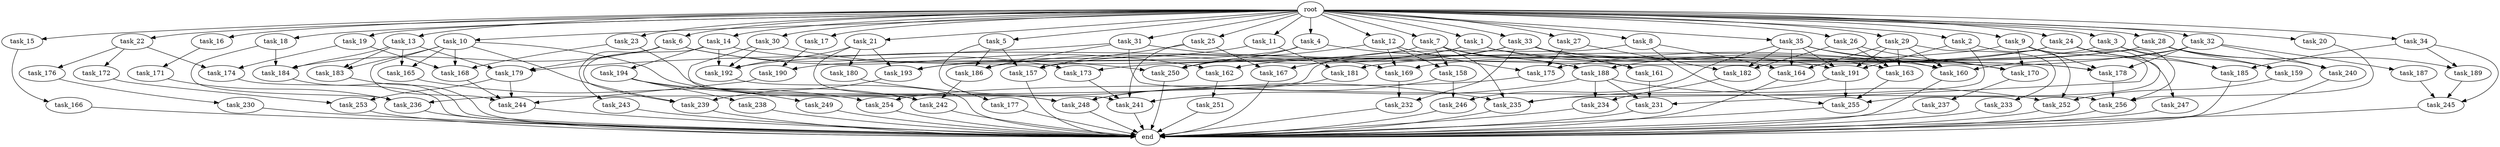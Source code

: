 digraph G {
  root [size="0.000000"];
  task_1 [size="1.024000"];
  task_2 [size="1.024000"];
  task_3 [size="1.024000"];
  task_4 [size="1.024000"];
  task_5 [size="1.024000"];
  task_6 [size="1.024000"];
  task_7 [size="1.024000"];
  task_8 [size="1.024000"];
  task_9 [size="1.024000"];
  task_10 [size="1.024000"];
  task_11 [size="1.024000"];
  task_12 [size="1.024000"];
  task_13 [size="1.024000"];
  task_14 [size="1.024000"];
  task_15 [size="1.024000"];
  task_16 [size="1.024000"];
  task_17 [size="1.024000"];
  task_18 [size="1.024000"];
  task_19 [size="1.024000"];
  task_20 [size="1.024000"];
  task_21 [size="1.024000"];
  task_22 [size="1.024000"];
  task_23 [size="1.024000"];
  task_24 [size="1.024000"];
  task_25 [size="1.024000"];
  task_26 [size="1.024000"];
  task_27 [size="1.024000"];
  task_28 [size="1.024000"];
  task_29 [size="1.024000"];
  task_30 [size="1.024000"];
  task_31 [size="1.024000"];
  task_32 [size="1.024000"];
  task_33 [size="1.024000"];
  task_34 [size="1.024000"];
  task_35 [size="1.024000"];
  task_157 [size="1108101562.368000"];
  task_158 [size="1005022347.264000"];
  task_159 [size="558345748.480000"];
  task_160 [size="1803886264.320000"];
  task_161 [size="343597383.680000"];
  task_162 [size="446676598.784000"];
  task_163 [size="481036337.152000"];
  task_164 [size="944892805.120000"];
  task_165 [size="352187318.272000"];
  task_166 [size="34359738.368000"];
  task_167 [size="893353197.568000"];
  task_168 [size="1382979469.312000"];
  task_169 [size="970662608.896000"];
  task_170 [size="695784701.952000"];
  task_171 [size="858993459.200000"];
  task_172 [size="77309411.328000"];
  task_173 [size="446676598.784000"];
  task_174 [size="773094113.280000"];
  task_175 [size="1632087572.480000"];
  task_176 [size="77309411.328000"];
  task_177 [size="214748364.800000"];
  task_178 [size="1889785610.240000"];
  task_179 [size="661424963.584000"];
  task_180 [size="214748364.800000"];
  task_181 [size="1116691496.960000"];
  task_182 [size="635655159.808000"];
  task_183 [size="352187318.272000"];
  task_184 [size="558345748.480000"];
  task_185 [size="1039382085.632000"];
  task_186 [size="1211180777.472000"];
  task_187 [size="858993459.200000"];
  task_188 [size="833223655.424000"];
  task_189 [size="446676598.784000"];
  task_190 [size="635655159.808000"];
  task_191 [size="1666447310.848000"];
  task_192 [size="1047972020.224000"];
  task_193 [size="1219770712.064000"];
  task_194 [size="214748364.800000"];
  task_230 [size="77309411.328000"];
  task_231 [size="292057776.128000"];
  task_232 [size="343597383.680000"];
  task_233 [size="309237645.312000"];
  task_234 [size="214748364.800000"];
  task_235 [size="1632087572.480000"];
  task_236 [size="558345748.480000"];
  task_237 [size="420906795.008000"];
  task_238 [size="77309411.328000"];
  task_239 [size="661424963.584000"];
  task_240 [size="996432412.672000"];
  task_241 [size="1700807049.216000"];
  task_242 [size="601295421.440000"];
  task_243 [size="309237645.312000"];
  task_244 [size="1726576852.992000"];
  task_245 [size="1700807049.216000"];
  task_246 [size="498216206.336000"];
  task_247 [size="137438953.472000"];
  task_248 [size="1460288880.640000"];
  task_249 [size="77309411.328000"];
  task_250 [size="2078764171.264000"];
  task_251 [size="420906795.008000"];
  task_252 [size="575525617.664000"];
  task_253 [size="1717986918.400000"];
  task_254 [size="214748364.800000"];
  task_255 [size="1211180777.472000"];
  task_256 [size="1279900254.208000"];
  end [size="0.000000"];

  root -> task_1 [size="1.000000"];
  root -> task_2 [size="1.000000"];
  root -> task_3 [size="1.000000"];
  root -> task_4 [size="1.000000"];
  root -> task_5 [size="1.000000"];
  root -> task_6 [size="1.000000"];
  root -> task_7 [size="1.000000"];
  root -> task_8 [size="1.000000"];
  root -> task_9 [size="1.000000"];
  root -> task_10 [size="1.000000"];
  root -> task_11 [size="1.000000"];
  root -> task_12 [size="1.000000"];
  root -> task_13 [size="1.000000"];
  root -> task_14 [size="1.000000"];
  root -> task_15 [size="1.000000"];
  root -> task_16 [size="1.000000"];
  root -> task_17 [size="1.000000"];
  root -> task_18 [size="1.000000"];
  root -> task_19 [size="1.000000"];
  root -> task_20 [size="1.000000"];
  root -> task_21 [size="1.000000"];
  root -> task_22 [size="1.000000"];
  root -> task_23 [size="1.000000"];
  root -> task_24 [size="1.000000"];
  root -> task_25 [size="1.000000"];
  root -> task_26 [size="1.000000"];
  root -> task_27 [size="1.000000"];
  root -> task_28 [size="1.000000"];
  root -> task_29 [size="1.000000"];
  root -> task_30 [size="1.000000"];
  root -> task_31 [size="1.000000"];
  root -> task_32 [size="1.000000"];
  root -> task_33 [size="1.000000"];
  root -> task_34 [size="1.000000"];
  root -> task_35 [size="1.000000"];
  task_1 -> task_178 [size="838860800.000000"];
  task_1 -> task_186 [size="838860800.000000"];
  task_1 -> task_191 [size="838860800.000000"];
  task_1 -> task_250 [size="838860800.000000"];
  task_2 -> task_191 [size="75497472.000000"];
  task_2 -> task_235 [size="75497472.000000"];
  task_2 -> task_252 [size="75497472.000000"];
  task_3 -> task_159 [size="411041792.000000"];
  task_3 -> task_181 [size="411041792.000000"];
  task_3 -> task_185 [size="411041792.000000"];
  task_4 -> task_188 [size="209715200.000000"];
  task_4 -> task_190 [size="209715200.000000"];
  task_4 -> task_250 [size="209715200.000000"];
  task_5 -> task_157 [size="209715200.000000"];
  task_5 -> task_177 [size="209715200.000000"];
  task_5 -> task_186 [size="209715200.000000"];
  task_6 -> task_162 [size="301989888.000000"];
  task_6 -> task_173 [size="301989888.000000"];
  task_6 -> task_179 [size="301989888.000000"];
  task_6 -> task_184 [size="301989888.000000"];
  task_6 -> task_243 [size="301989888.000000"];
  task_7 -> task_158 [size="301989888.000000"];
  task_7 -> task_161 [size="301989888.000000"];
  task_7 -> task_188 [size="301989888.000000"];
  task_7 -> task_193 [size="301989888.000000"];
  task_7 -> task_235 [size="301989888.000000"];
  task_8 -> task_164 [size="209715200.000000"];
  task_8 -> task_236 [size="209715200.000000"];
  task_8 -> task_255 [size="209715200.000000"];
  task_9 -> task_170 [size="134217728.000000"];
  task_9 -> task_173 [size="134217728.000000"];
  task_9 -> task_178 [size="134217728.000000"];
  task_9 -> task_231 [size="134217728.000000"];
  task_9 -> task_247 [size="134217728.000000"];
  task_10 -> task_165 [size="134217728.000000"];
  task_10 -> task_168 [size="134217728.000000"];
  task_10 -> task_183 [size="134217728.000000"];
  task_10 -> task_239 [size="134217728.000000"];
  task_10 -> task_244 [size="134217728.000000"];
  task_10 -> task_248 [size="134217728.000000"];
  task_11 -> task_181 [size="679477248.000000"];
  task_11 -> task_193 [size="679477248.000000"];
  task_12 -> task_158 [size="679477248.000000"];
  task_12 -> task_169 [size="679477248.000000"];
  task_12 -> task_175 [size="679477248.000000"];
  task_12 -> task_250 [size="679477248.000000"];
  task_13 -> task_165 [size="209715200.000000"];
  task_13 -> task_179 [size="209715200.000000"];
  task_13 -> task_183 [size="209715200.000000"];
  task_13 -> task_184 [size="209715200.000000"];
  task_14 -> task_160 [size="209715200.000000"];
  task_14 -> task_192 [size="209715200.000000"];
  task_14 -> task_194 [size="209715200.000000"];
  task_14 -> task_239 [size="209715200.000000"];
  task_15 -> task_166 [size="33554432.000000"];
  task_16 -> task_171 [size="838860800.000000"];
  task_17 -> task_190 [size="411041792.000000"];
  task_18 -> task_184 [size="33554432.000000"];
  task_18 -> task_236 [size="33554432.000000"];
  task_19 -> task_168 [size="679477248.000000"];
  task_19 -> task_174 [size="679477248.000000"];
  task_20 -> task_256 [size="679477248.000000"];
  task_21 -> task_180 [size="209715200.000000"];
  task_21 -> task_192 [size="209715200.000000"];
  task_21 -> task_193 [size="209715200.000000"];
  task_21 -> task_241 [size="209715200.000000"];
  task_22 -> task_172 [size="75497472.000000"];
  task_22 -> task_174 [size="75497472.000000"];
  task_22 -> task_176 [size="75497472.000000"];
  task_23 -> task_168 [size="536870912.000000"];
  task_23 -> task_248 [size="536870912.000000"];
  task_24 -> task_185 [size="301989888.000000"];
  task_24 -> task_188 [size="301989888.000000"];
  task_24 -> task_192 [size="301989888.000000"];
  task_24 -> task_255 [size="301989888.000000"];
  task_24 -> task_256 [size="301989888.000000"];
  task_25 -> task_157 [size="838860800.000000"];
  task_25 -> task_167 [size="838860800.000000"];
  task_25 -> task_241 [size="838860800.000000"];
  task_26 -> task_163 [size="134217728.000000"];
  task_26 -> task_170 [size="134217728.000000"];
  task_26 -> task_182 [size="134217728.000000"];
  task_27 -> task_175 [size="75497472.000000"];
  task_27 -> task_182 [size="75497472.000000"];
  task_28 -> task_159 [size="134217728.000000"];
  task_28 -> task_162 [size="134217728.000000"];
  task_28 -> task_169 [size="134217728.000000"];
  task_28 -> task_189 [size="134217728.000000"];
  task_28 -> task_240 [size="134217728.000000"];
  task_29 -> task_160 [size="301989888.000000"];
  task_29 -> task_163 [size="301989888.000000"];
  task_29 -> task_164 [size="301989888.000000"];
  task_29 -> task_191 [size="301989888.000000"];
  task_29 -> task_233 [size="301989888.000000"];
  task_30 -> task_192 [size="301989888.000000"];
  task_30 -> task_242 [size="301989888.000000"];
  task_30 -> task_250 [size="301989888.000000"];
  task_31 -> task_169 [size="134217728.000000"];
  task_31 -> task_179 [size="134217728.000000"];
  task_31 -> task_186 [size="134217728.000000"];
  task_31 -> task_256 [size="134217728.000000"];
  task_32 -> task_160 [size="838860800.000000"];
  task_32 -> task_175 [size="838860800.000000"];
  task_32 -> task_178 [size="838860800.000000"];
  task_32 -> task_187 [size="838860800.000000"];
  task_32 -> task_240 [size="838860800.000000"];
  task_33 -> task_157 [size="33554432.000000"];
  task_33 -> task_161 [size="33554432.000000"];
  task_33 -> task_163 [size="33554432.000000"];
  task_33 -> task_167 [size="33554432.000000"];
  task_33 -> task_178 [size="33554432.000000"];
  task_33 -> task_232 [size="33554432.000000"];
  task_34 -> task_185 [size="301989888.000000"];
  task_34 -> task_189 [size="301989888.000000"];
  task_34 -> task_245 [size="301989888.000000"];
  task_35 -> task_160 [size="411041792.000000"];
  task_35 -> task_164 [size="411041792.000000"];
  task_35 -> task_170 [size="411041792.000000"];
  task_35 -> task_182 [size="411041792.000000"];
  task_35 -> task_191 [size="411041792.000000"];
  task_35 -> task_246 [size="411041792.000000"];
  task_157 -> end [size="1.000000"];
  task_158 -> task_246 [size="75497472.000000"];
  task_158 -> task_248 [size="75497472.000000"];
  task_159 -> task_252 [size="411041792.000000"];
  task_160 -> end [size="1.000000"];
  task_161 -> task_231 [size="75497472.000000"];
  task_162 -> task_251 [size="411041792.000000"];
  task_163 -> task_255 [size="134217728.000000"];
  task_164 -> end [size="1.000000"];
  task_165 -> task_254 [size="75497472.000000"];
  task_166 -> end [size="1.000000"];
  task_167 -> end [size="1.000000"];
  task_168 -> task_244 [size="679477248.000000"];
  task_169 -> task_232 [size="301989888.000000"];
  task_170 -> task_237 [size="411041792.000000"];
  task_171 -> task_236 [size="301989888.000000"];
  task_172 -> task_253 [size="838860800.000000"];
  task_173 -> task_241 [size="536870912.000000"];
  task_174 -> end [size="1.000000"];
  task_175 -> task_254 [size="134217728.000000"];
  task_176 -> task_230 [size="75497472.000000"];
  task_177 -> end [size="1.000000"];
  task_178 -> task_256 [size="134217728.000000"];
  task_179 -> task_244 [size="838860800.000000"];
  task_179 -> task_253 [size="838860800.000000"];
  task_180 -> task_235 [size="679477248.000000"];
  task_181 -> task_248 [size="679477248.000000"];
  task_182 -> task_234 [size="134217728.000000"];
  task_183 -> end [size="1.000000"];
  task_184 -> end [size="1.000000"];
  task_185 -> end [size="1.000000"];
  task_186 -> task_242 [size="209715200.000000"];
  task_187 -> task_245 [size="679477248.000000"];
  task_188 -> task_231 [size="75497472.000000"];
  task_188 -> task_234 [size="75497472.000000"];
  task_188 -> task_241 [size="75497472.000000"];
  task_188 -> task_252 [size="75497472.000000"];
  task_189 -> task_245 [size="679477248.000000"];
  task_190 -> task_244 [size="33554432.000000"];
  task_191 -> task_235 [size="536870912.000000"];
  task_191 -> task_255 [size="536870912.000000"];
  task_192 -> end [size="1.000000"];
  task_193 -> task_239 [size="301989888.000000"];
  task_194 -> task_238 [size="75497472.000000"];
  task_194 -> task_242 [size="75497472.000000"];
  task_194 -> task_249 [size="75497472.000000"];
  task_230 -> end [size="1.000000"];
  task_231 -> end [size="1.000000"];
  task_232 -> end [size="1.000000"];
  task_233 -> end [size="1.000000"];
  task_234 -> end [size="1.000000"];
  task_235 -> end [size="1.000000"];
  task_236 -> end [size="1.000000"];
  task_237 -> end [size="1.000000"];
  task_238 -> end [size="1.000000"];
  task_239 -> end [size="1.000000"];
  task_240 -> end [size="1.000000"];
  task_241 -> end [size="1.000000"];
  task_242 -> end [size="1.000000"];
  task_243 -> end [size="1.000000"];
  task_244 -> end [size="1.000000"];
  task_245 -> end [size="1.000000"];
  task_246 -> end [size="1.000000"];
  task_247 -> end [size="1.000000"];
  task_248 -> end [size="1.000000"];
  task_249 -> end [size="1.000000"];
  task_250 -> end [size="1.000000"];
  task_251 -> end [size="1.000000"];
  task_252 -> end [size="1.000000"];
  task_253 -> end [size="1.000000"];
  task_254 -> end [size="1.000000"];
  task_255 -> end [size="1.000000"];
  task_256 -> end [size="1.000000"];
}
